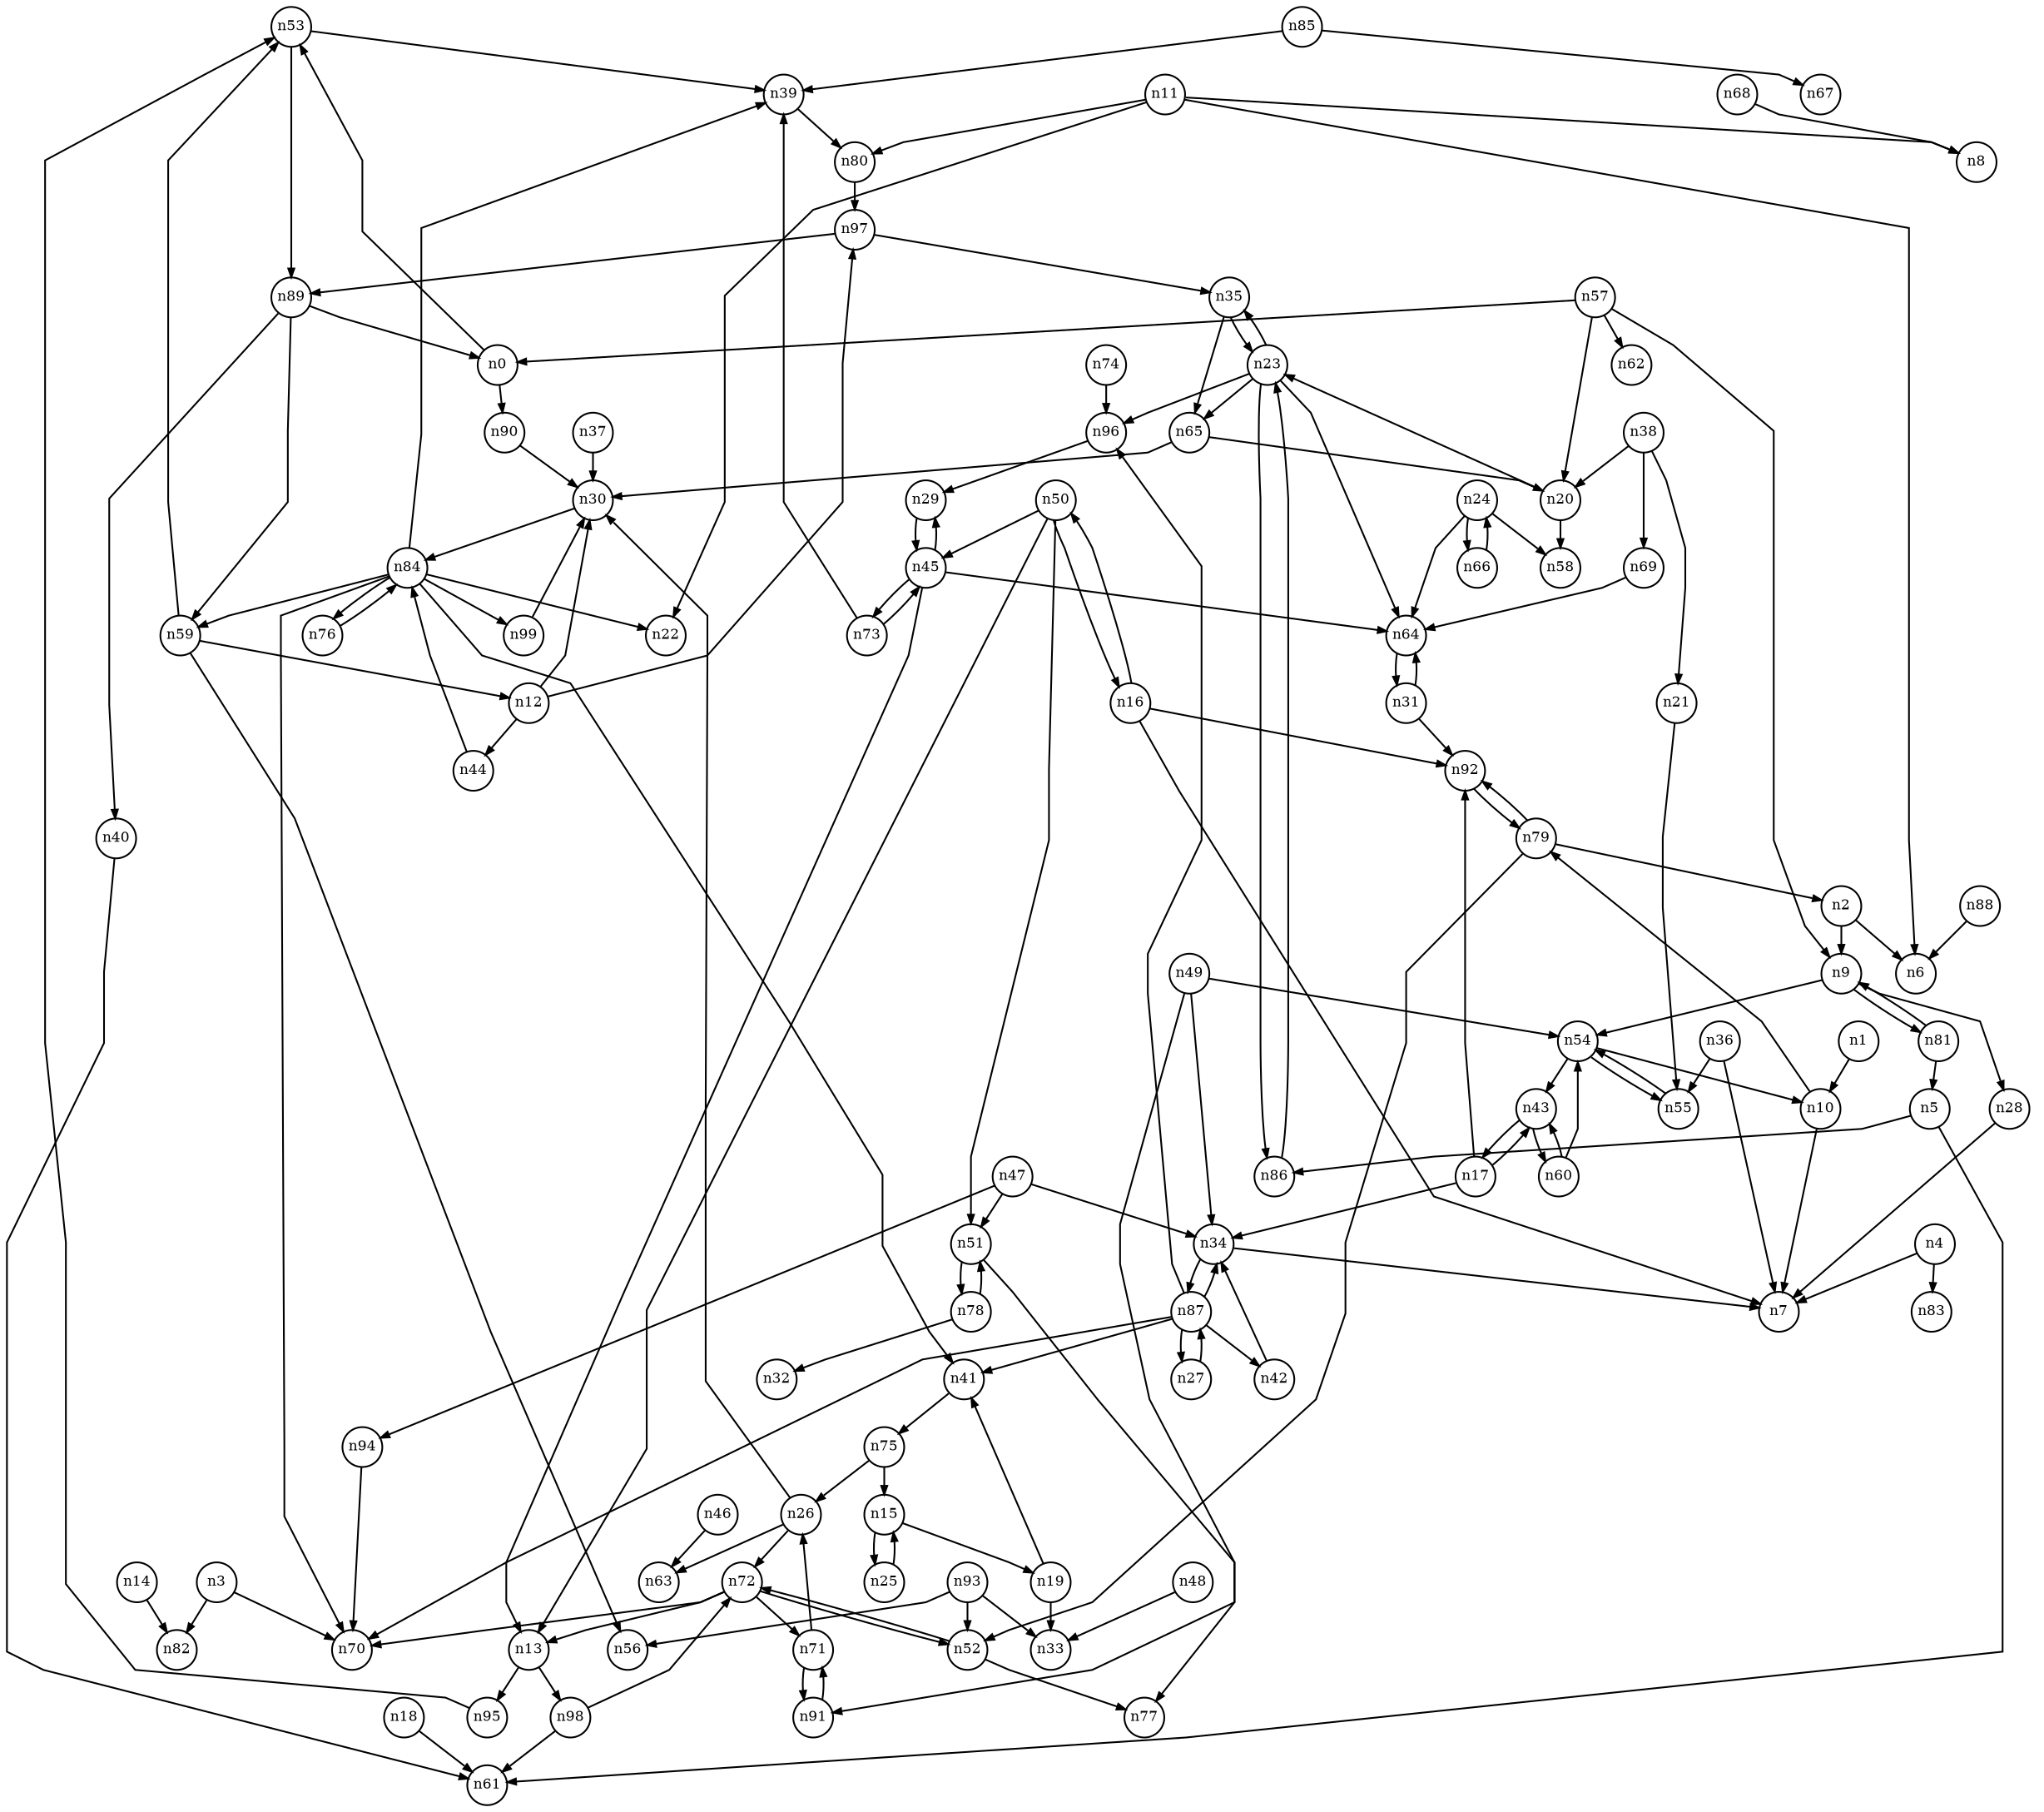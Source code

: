 digraph G{
splines=polyline;
ranksep=0.22;
nodesep=0.22;
nodesize=0.32;
fontsize=8
edge [arrowsize=0.5]
node [fontsize=8 shape=circle width=0.32 fixedsize=shape];

n53 -> n39
n53 -> n89
n0 -> n53
n0 -> n90
n90 -> n30
n10 -> n7
n10 -> n79
n1 -> n10
n2 -> n6
n2 -> n9
n9 -> n28
n9 -> n54
n9 -> n81
n3 -> n70
n3 -> n82
n4 -> n7
n4 -> n83
n5 -> n61
n5 -> n86
n86 -> n23
n28 -> n7
n54 -> n10
n54 -> n55
n54 -> n43
n11 -> n6
n11 -> n8
n11 -> n22
n11 -> n80
n80 -> n97
n30 -> n84
n12 -> n30
n12 -> n44
n12 -> n97
n44 -> n84
n95 -> n53
n13 -> n95
n13 -> n98
n98 -> n61
n98 -> n72
n14 -> n82
n19 -> n33
n19 -> n41
n15 -> n19
n15 -> n25
n16 -> n7
n16 -> n92
n16 -> n50
n92 -> n79
n34 -> n7
n34 -> n87
n17 -> n34
n17 -> n92
n17 -> n43
n18 -> n61
n41 -> n75
n20 -> n58
n20 -> n23
n55 -> n54
n21 -> n55
n35 -> n65
n35 -> n23
n23 -> n35
n23 -> n64
n23 -> n65
n23 -> n86
n23 -> n96
n64 -> n31
n65 -> n20
n65 -> n30
n96 -> n29
n24 -> n58
n24 -> n64
n24 -> n66
n66 -> n24
n25 -> n15
n26 -> n30
n26 -> n63
n26 -> n72
n31 -> n64
n31 -> n92
n36 -> n7
n36 -> n55
n37 -> n30
n38 -> n20
n38 -> n21
n38 -> n69
n69 -> n64
n39 -> n80
n40 -> n61
n42 -> n34
n43 -> n17
n43 -> n60
n60 -> n54
n60 -> n43
n45 -> n13
n45 -> n29
n45 -> n64
n45 -> n73
n29 -> n45
n73 -> n39
n73 -> n45
n46 -> n63
n47 -> n34
n47 -> n51
n47 -> n94
n51 -> n77
n51 -> n78
n94 -> n70
n48 -> n33
n49 -> n34
n49 -> n54
n49 -> n91
n91 -> n71
n50 -> n13
n50 -> n16
n50 -> n45
n50 -> n51
n52 -> n77
n52 -> n72
n57 -> n0
n57 -> n9
n57 -> n20
n57 -> n62
n59 -> n12
n59 -> n53
n59 -> n56
n68 -> n8
n71 -> n26
n71 -> n91
n72 -> n13
n72 -> n52
n72 -> n70
n72 -> n71
n74 -> n96
n75 -> n15
n75 -> n26
n78 -> n32
n78 -> n51
n79 -> n2
n79 -> n52
n79 -> n92
n81 -> n5
n81 -> n9
n84 -> n22
n84 -> n39
n84 -> n41
n84 -> n59
n84 -> n70
n84 -> n76
n84 -> n99
n76 -> n84
n99 -> n30
n85 -> n39
n85 -> n67
n27 -> n87
n87 -> n27
n87 -> n34
n87 -> n41
n87 -> n42
n87 -> n70
n87 -> n96
n88 -> n6
n89 -> n0
n89 -> n40
n89 -> n59
n93 -> n33
n93 -> n52
n93 -> n56
n97 -> n35
n97 -> n89
}
